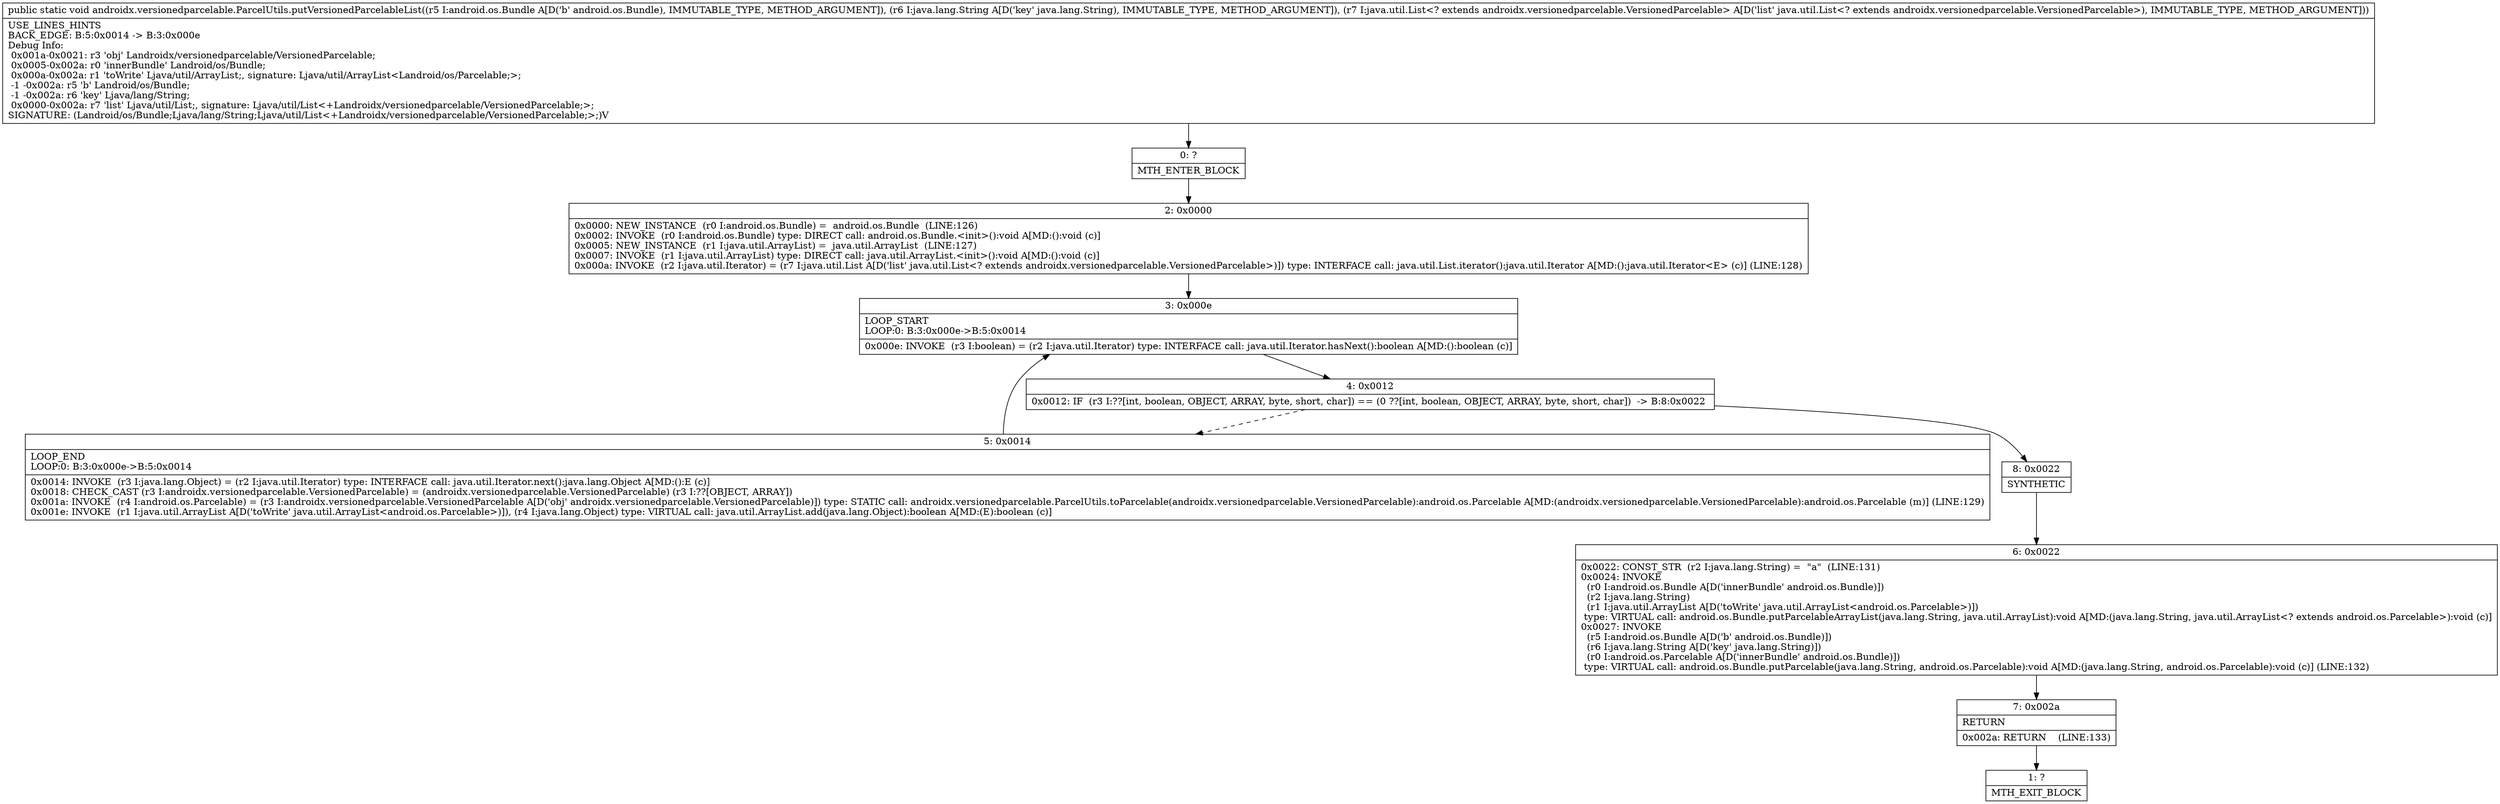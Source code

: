 digraph "CFG forandroidx.versionedparcelable.ParcelUtils.putVersionedParcelableList(Landroid\/os\/Bundle;Ljava\/lang\/String;Ljava\/util\/List;)V" {
Node_0 [shape=record,label="{0\:\ ?|MTH_ENTER_BLOCK\l}"];
Node_2 [shape=record,label="{2\:\ 0x0000|0x0000: NEW_INSTANCE  (r0 I:android.os.Bundle) =  android.os.Bundle  (LINE:126)\l0x0002: INVOKE  (r0 I:android.os.Bundle) type: DIRECT call: android.os.Bundle.\<init\>():void A[MD:():void (c)]\l0x0005: NEW_INSTANCE  (r1 I:java.util.ArrayList) =  java.util.ArrayList  (LINE:127)\l0x0007: INVOKE  (r1 I:java.util.ArrayList) type: DIRECT call: java.util.ArrayList.\<init\>():void A[MD:():void (c)]\l0x000a: INVOKE  (r2 I:java.util.Iterator) = (r7 I:java.util.List A[D('list' java.util.List\<? extends androidx.versionedparcelable.VersionedParcelable\>)]) type: INTERFACE call: java.util.List.iterator():java.util.Iterator A[MD:():java.util.Iterator\<E\> (c)] (LINE:128)\l}"];
Node_3 [shape=record,label="{3\:\ 0x000e|LOOP_START\lLOOP:0: B:3:0x000e\-\>B:5:0x0014\l|0x000e: INVOKE  (r3 I:boolean) = (r2 I:java.util.Iterator) type: INTERFACE call: java.util.Iterator.hasNext():boolean A[MD:():boolean (c)]\l}"];
Node_4 [shape=record,label="{4\:\ 0x0012|0x0012: IF  (r3 I:??[int, boolean, OBJECT, ARRAY, byte, short, char]) == (0 ??[int, boolean, OBJECT, ARRAY, byte, short, char])  \-\> B:8:0x0022 \l}"];
Node_5 [shape=record,label="{5\:\ 0x0014|LOOP_END\lLOOP:0: B:3:0x000e\-\>B:5:0x0014\l|0x0014: INVOKE  (r3 I:java.lang.Object) = (r2 I:java.util.Iterator) type: INTERFACE call: java.util.Iterator.next():java.lang.Object A[MD:():E (c)]\l0x0018: CHECK_CAST (r3 I:androidx.versionedparcelable.VersionedParcelable) = (androidx.versionedparcelable.VersionedParcelable) (r3 I:??[OBJECT, ARRAY]) \l0x001a: INVOKE  (r4 I:android.os.Parcelable) = (r3 I:androidx.versionedparcelable.VersionedParcelable A[D('obj' androidx.versionedparcelable.VersionedParcelable)]) type: STATIC call: androidx.versionedparcelable.ParcelUtils.toParcelable(androidx.versionedparcelable.VersionedParcelable):android.os.Parcelable A[MD:(androidx.versionedparcelable.VersionedParcelable):android.os.Parcelable (m)] (LINE:129)\l0x001e: INVOKE  (r1 I:java.util.ArrayList A[D('toWrite' java.util.ArrayList\<android.os.Parcelable\>)]), (r4 I:java.lang.Object) type: VIRTUAL call: java.util.ArrayList.add(java.lang.Object):boolean A[MD:(E):boolean (c)]\l}"];
Node_8 [shape=record,label="{8\:\ 0x0022|SYNTHETIC\l}"];
Node_6 [shape=record,label="{6\:\ 0x0022|0x0022: CONST_STR  (r2 I:java.lang.String) =  \"a\"  (LINE:131)\l0x0024: INVOKE  \l  (r0 I:android.os.Bundle A[D('innerBundle' android.os.Bundle)])\l  (r2 I:java.lang.String)\l  (r1 I:java.util.ArrayList A[D('toWrite' java.util.ArrayList\<android.os.Parcelable\>)])\l type: VIRTUAL call: android.os.Bundle.putParcelableArrayList(java.lang.String, java.util.ArrayList):void A[MD:(java.lang.String, java.util.ArrayList\<? extends android.os.Parcelable\>):void (c)]\l0x0027: INVOKE  \l  (r5 I:android.os.Bundle A[D('b' android.os.Bundle)])\l  (r6 I:java.lang.String A[D('key' java.lang.String)])\l  (r0 I:android.os.Parcelable A[D('innerBundle' android.os.Bundle)])\l type: VIRTUAL call: android.os.Bundle.putParcelable(java.lang.String, android.os.Parcelable):void A[MD:(java.lang.String, android.os.Parcelable):void (c)] (LINE:132)\l}"];
Node_7 [shape=record,label="{7\:\ 0x002a|RETURN\l|0x002a: RETURN    (LINE:133)\l}"];
Node_1 [shape=record,label="{1\:\ ?|MTH_EXIT_BLOCK\l}"];
MethodNode[shape=record,label="{public static void androidx.versionedparcelable.ParcelUtils.putVersionedParcelableList((r5 I:android.os.Bundle A[D('b' android.os.Bundle), IMMUTABLE_TYPE, METHOD_ARGUMENT]), (r6 I:java.lang.String A[D('key' java.lang.String), IMMUTABLE_TYPE, METHOD_ARGUMENT]), (r7 I:java.util.List\<? extends androidx.versionedparcelable.VersionedParcelable\> A[D('list' java.util.List\<? extends androidx.versionedparcelable.VersionedParcelable\>), IMMUTABLE_TYPE, METHOD_ARGUMENT]))  | USE_LINES_HINTS\lBACK_EDGE: B:5:0x0014 \-\> B:3:0x000e\lDebug Info:\l  0x001a\-0x0021: r3 'obj' Landroidx\/versionedparcelable\/VersionedParcelable;\l  0x0005\-0x002a: r0 'innerBundle' Landroid\/os\/Bundle;\l  0x000a\-0x002a: r1 'toWrite' Ljava\/util\/ArrayList;, signature: Ljava\/util\/ArrayList\<Landroid\/os\/Parcelable;\>;\l  \-1 \-0x002a: r5 'b' Landroid\/os\/Bundle;\l  \-1 \-0x002a: r6 'key' Ljava\/lang\/String;\l  0x0000\-0x002a: r7 'list' Ljava\/util\/List;, signature: Ljava\/util\/List\<+Landroidx\/versionedparcelable\/VersionedParcelable;\>;\lSIGNATURE: (Landroid\/os\/Bundle;Ljava\/lang\/String;Ljava\/util\/List\<+Landroidx\/versionedparcelable\/VersionedParcelable;\>;)V\l}"];
MethodNode -> Node_0;Node_0 -> Node_2;
Node_2 -> Node_3;
Node_3 -> Node_4;
Node_4 -> Node_5[style=dashed];
Node_4 -> Node_8;
Node_5 -> Node_3;
Node_8 -> Node_6;
Node_6 -> Node_7;
Node_7 -> Node_1;
}

